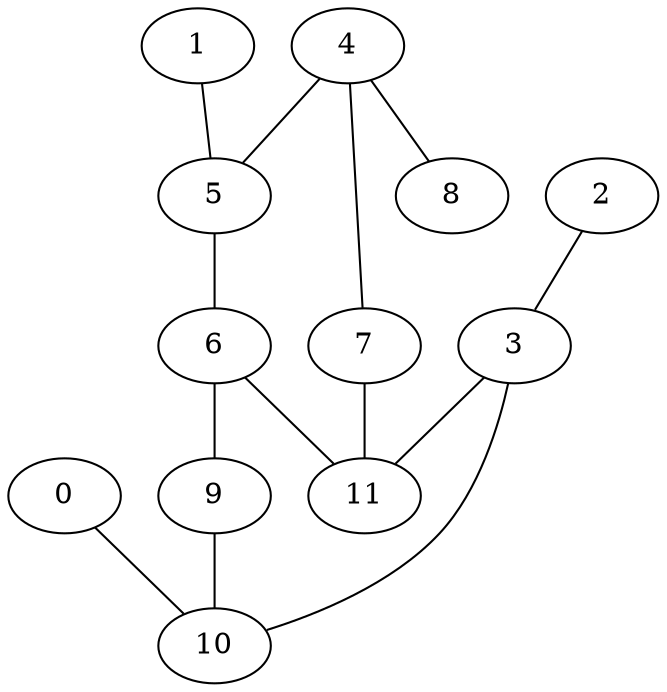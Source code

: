 graph "sampletest150-mod1_image14.bmp" {
	0	 [type=endpoint,
		x="-29",
		y=257];
	10	 [type=intersection,
		x=90,
		y=268];
	0 -- 10	 [angle0=".09",
		frequency=1,
		type0=line];
	1	 [type=endpoint,
		x=380,
		y=95];
	5	 [type=intersection,
		x=306,
		y=187];
	1 -- 5	 [angle0="-.89",
		frequency=1,
		type0=line];
	2	 [type=endpoint,
		x=121,
		y=414];
	3	 [type=intersection,
		x=196,
		y=318];
	2 -- 3	 [angle0="-.91",
		frequency=1,
		type0=line];
	3 -- 10	 [angle0=".44",
		frequency=1,
		type0=line];
	11	 [type=intersection,
		x=187,
		y=334];
	3 -- 11	 [angle0="-1.06",
		frequency=1,
		type0=line];
	4	 [type=intersection,
		x=444,
		y=264];
	4 -- 5	 [angle0=".51",
		frequency=1,
		type0=line];
	7	 [type=corner,
		x=254,
		y=352];
	4 -- 7	 [angle0="-.43",
		frequency=1,
		type0=line];
	8	 [type=endpoint,
		x=534,
		y=251];
	4 -- 8	 [angle0="-.14",
		frequency=1,
		type0=line];
	6	 [type=intersection,
		x=316,
		y=172];
	5 -- 6	 [angle0="-.98",
		frequency=1,
		type0=line];
	9	 [type=corner,
		x=255,
		y=156];
	6 -- 9	 [angle0=".26",
		frequency=1,
		type0=line];
	6 -- 11	 [angle0="-.90",
		frequency=1,
		type0=line];
	7 -- 11	 [angle0=".26",
		frequency=1,
		type0=line];
	9 -- 10	 [angle0="-.60",
		frequency=1,
		type0=line];
}
